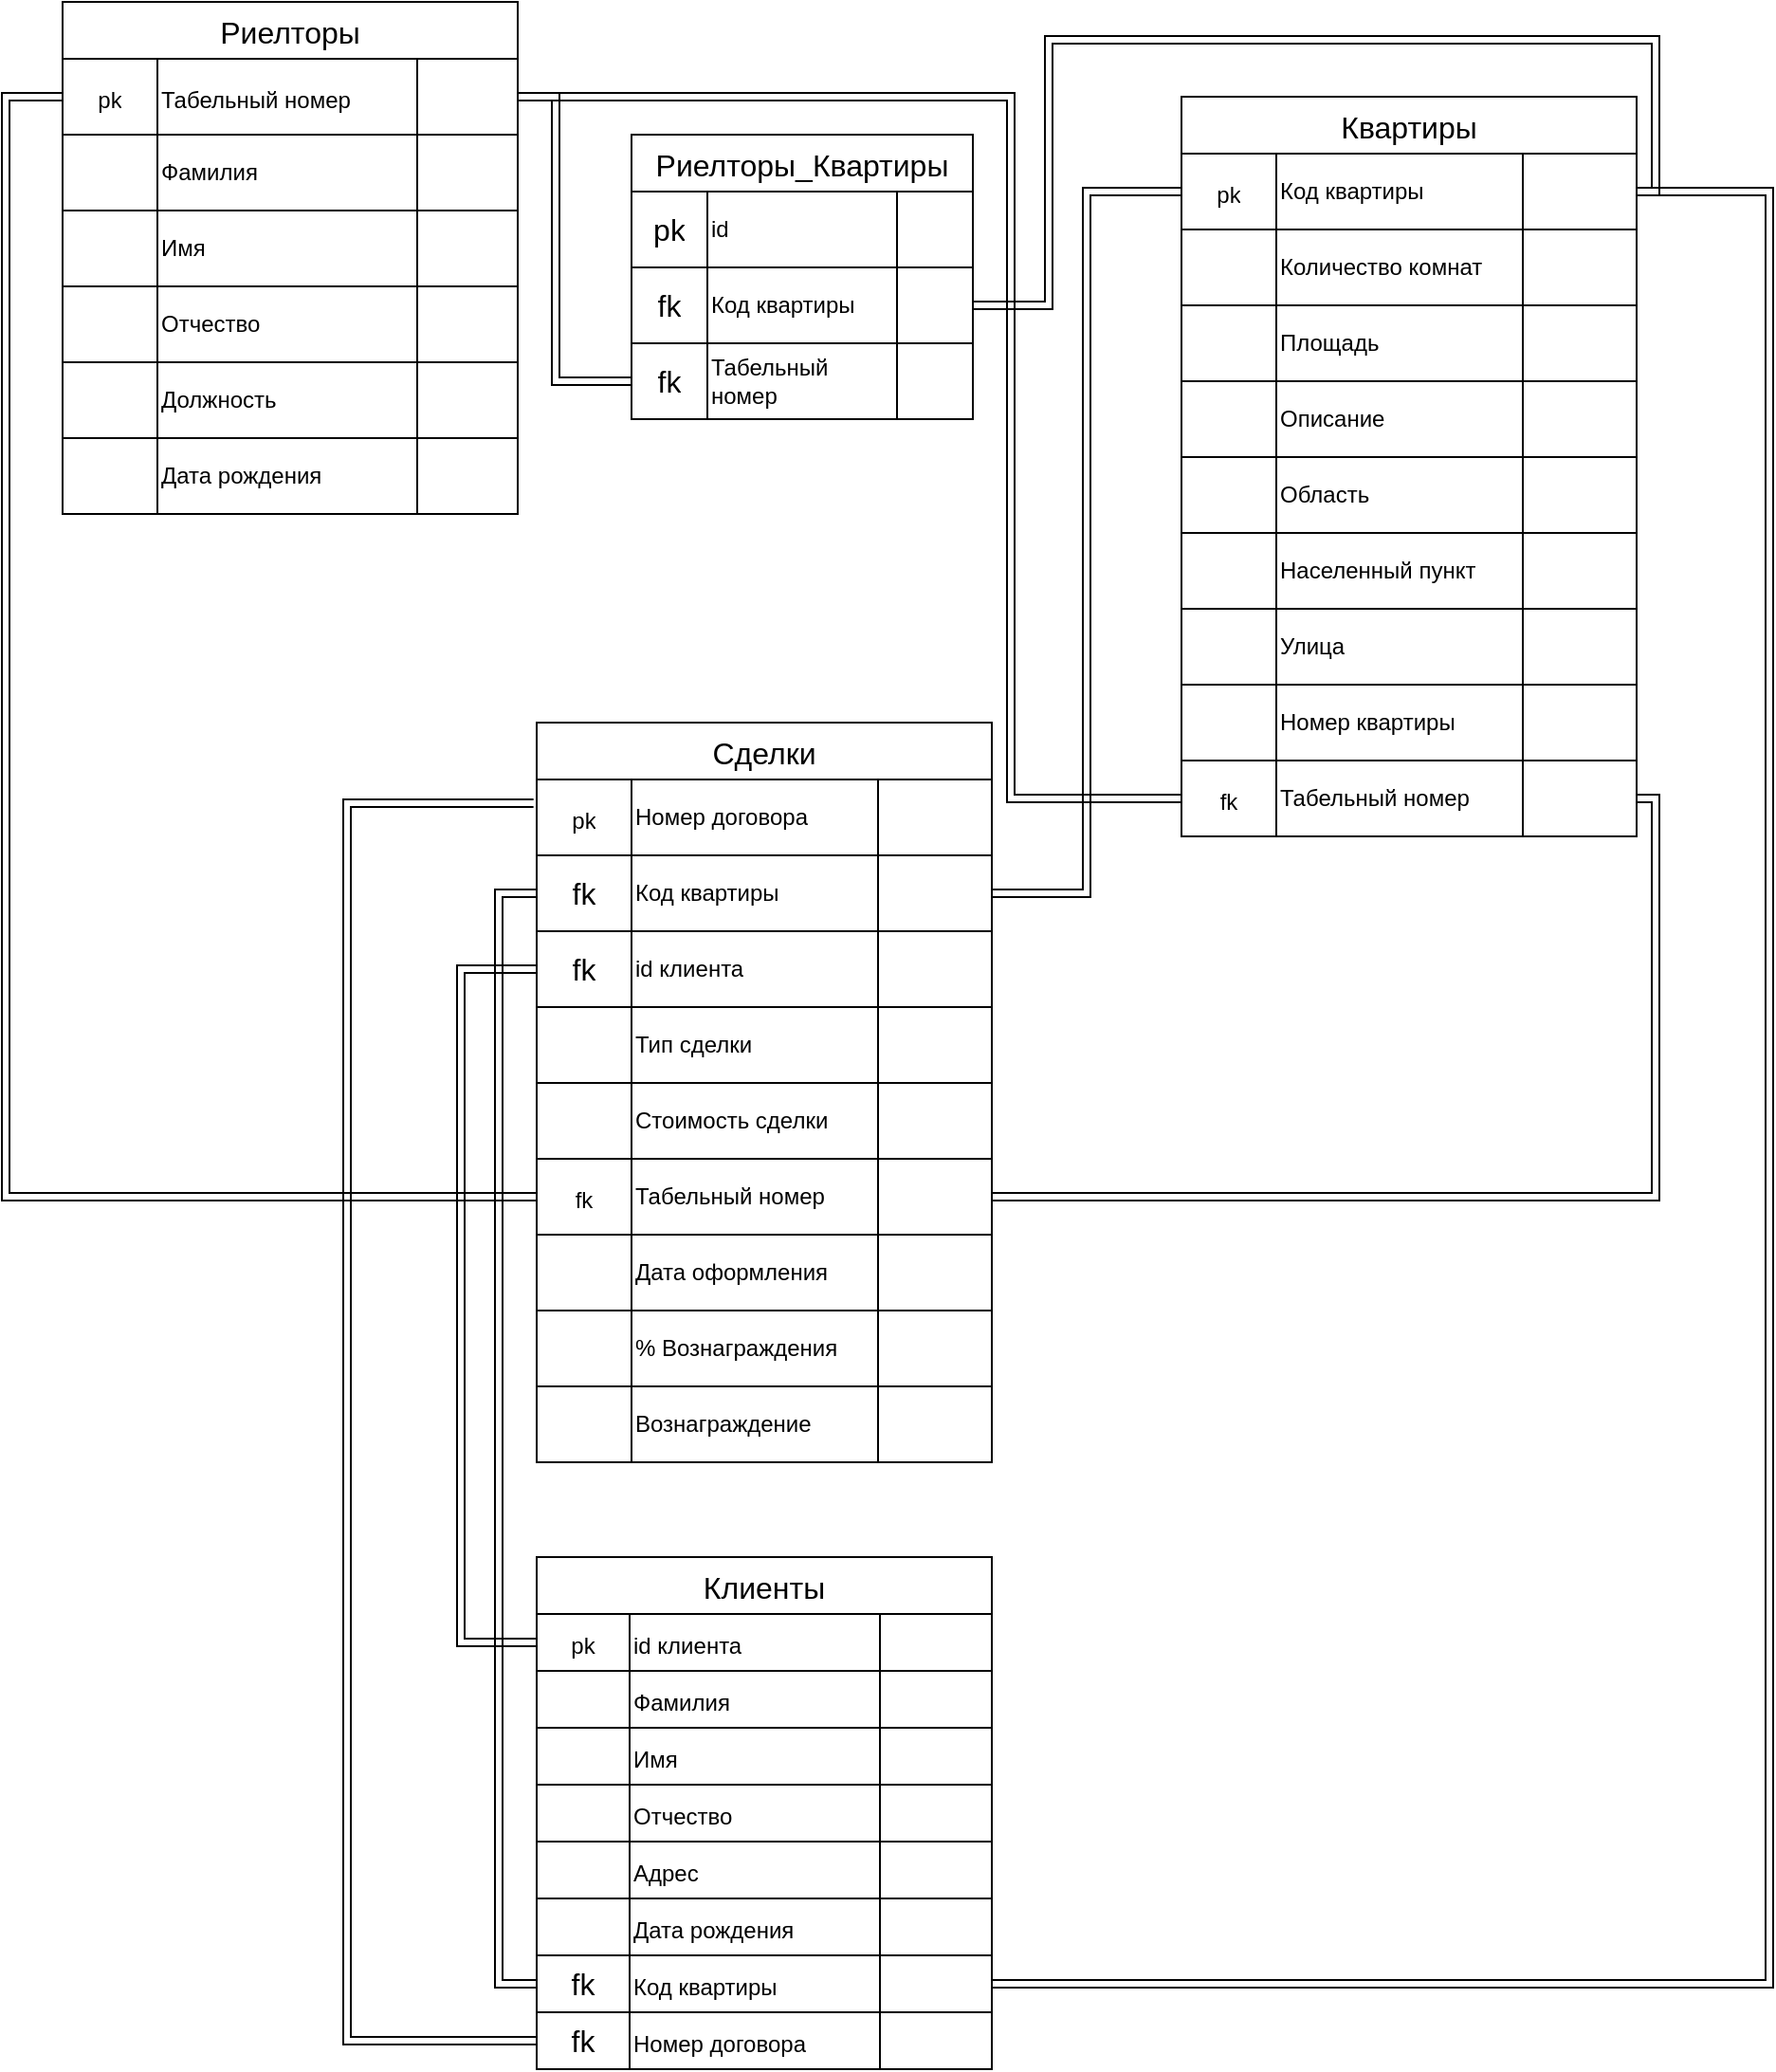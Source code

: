 <mxfile version="26.0.6">
  <diagram id="C5RBs43oDa-KdzZeNtuy" name="Page-1">
    <mxGraphModel dx="1425" dy="1265" grid="1" gridSize="10" guides="1" tooltips="1" connect="1" arrows="1" fold="1" page="1" pageScale="1" pageWidth="827" pageHeight="1169" background="none" math="0" shadow="0">
      <root>
        <mxCell id="WIyWlLk6GJQsqaUBKTNV-0" />
        <mxCell id="WIyWlLk6GJQsqaUBKTNV-1" parent="WIyWlLk6GJQsqaUBKTNV-0" />
        <mxCell id="RJNzWupUDamrCCXYR7qD-47" value="Клиенты" style="shape=table;startSize=30;container=1;collapsible=0;childLayout=tableLayout;fontSize=16;" vertex="1" parent="WIyWlLk6GJQsqaUBKTNV-1">
          <mxGeometry x="300" y="850" width="240" height="270" as="geometry" />
        </mxCell>
        <mxCell id="RJNzWupUDamrCCXYR7qD-48" value="" style="shape=tableRow;horizontal=0;startSize=0;swimlaneHead=0;swimlaneBody=0;strokeColor=inherit;top=0;left=0;bottom=0;right=0;collapsible=0;dropTarget=0;fillColor=none;points=[[0,0.5],[1,0.5]];portConstraint=eastwest;fontSize=16;" vertex="1" parent="RJNzWupUDamrCCXYR7qD-47">
          <mxGeometry y="30" width="240" height="30" as="geometry" />
        </mxCell>
        <mxCell id="RJNzWupUDamrCCXYR7qD-49" value="&lt;font style=&quot;font-size: 12px;&quot;&gt;pk&lt;/font&gt;" style="shape=partialRectangle;html=1;whiteSpace=wrap;connectable=0;strokeColor=inherit;overflow=hidden;fillColor=none;top=0;left=0;bottom=0;right=0;pointerEvents=1;fontSize=16;" vertex="1" parent="RJNzWupUDamrCCXYR7qD-48">
          <mxGeometry width="49" height="30" as="geometry">
            <mxRectangle width="49" height="30" as="alternateBounds" />
          </mxGeometry>
        </mxCell>
        <mxCell id="RJNzWupUDamrCCXYR7qD-50" value="&lt;span style=&quot;font-size: 12px; text-wrap-mode: nowrap;&quot;&gt;id клиента&lt;/span&gt;" style="shape=partialRectangle;html=1;whiteSpace=wrap;connectable=0;strokeColor=inherit;overflow=hidden;fillColor=none;top=0;left=0;bottom=0;right=0;pointerEvents=1;fontSize=16;align=left;" vertex="1" parent="RJNzWupUDamrCCXYR7qD-48">
          <mxGeometry x="49" width="132" height="30" as="geometry">
            <mxRectangle width="132" height="30" as="alternateBounds" />
          </mxGeometry>
        </mxCell>
        <mxCell id="RJNzWupUDamrCCXYR7qD-51" value="" style="shape=partialRectangle;html=1;whiteSpace=wrap;connectable=0;strokeColor=inherit;overflow=hidden;fillColor=none;top=0;left=0;bottom=0;right=0;pointerEvents=1;fontSize=16;" vertex="1" parent="RJNzWupUDamrCCXYR7qD-48">
          <mxGeometry x="181" width="59" height="30" as="geometry">
            <mxRectangle width="59" height="30" as="alternateBounds" />
          </mxGeometry>
        </mxCell>
        <mxCell id="RJNzWupUDamrCCXYR7qD-52" value="" style="shape=tableRow;horizontal=0;startSize=0;swimlaneHead=0;swimlaneBody=0;strokeColor=inherit;top=0;left=0;bottom=0;right=0;collapsible=0;dropTarget=0;fillColor=none;points=[[0,0.5],[1,0.5]];portConstraint=eastwest;fontSize=16;" vertex="1" parent="RJNzWupUDamrCCXYR7qD-47">
          <mxGeometry y="60" width="240" height="30" as="geometry" />
        </mxCell>
        <mxCell id="RJNzWupUDamrCCXYR7qD-53" value="" style="shape=partialRectangle;html=1;whiteSpace=wrap;connectable=0;strokeColor=inherit;overflow=hidden;fillColor=none;top=0;left=0;bottom=0;right=0;pointerEvents=1;fontSize=16;" vertex="1" parent="RJNzWupUDamrCCXYR7qD-52">
          <mxGeometry width="49" height="30" as="geometry">
            <mxRectangle width="49" height="30" as="alternateBounds" />
          </mxGeometry>
        </mxCell>
        <mxCell id="RJNzWupUDamrCCXYR7qD-54" value="&lt;span style=&quot;font-size: 12px; text-wrap-mode: nowrap;&quot;&gt;Фамилия&lt;/span&gt;" style="shape=partialRectangle;html=1;whiteSpace=wrap;connectable=0;strokeColor=inherit;overflow=hidden;fillColor=none;top=0;left=0;bottom=0;right=0;pointerEvents=1;fontSize=16;align=left;" vertex="1" parent="RJNzWupUDamrCCXYR7qD-52">
          <mxGeometry x="49" width="132" height="30" as="geometry">
            <mxRectangle width="132" height="30" as="alternateBounds" />
          </mxGeometry>
        </mxCell>
        <mxCell id="RJNzWupUDamrCCXYR7qD-55" value="" style="shape=partialRectangle;html=1;whiteSpace=wrap;connectable=0;strokeColor=inherit;overflow=hidden;fillColor=none;top=0;left=0;bottom=0;right=0;pointerEvents=1;fontSize=16;" vertex="1" parent="RJNzWupUDamrCCXYR7qD-52">
          <mxGeometry x="181" width="59" height="30" as="geometry">
            <mxRectangle width="59" height="30" as="alternateBounds" />
          </mxGeometry>
        </mxCell>
        <mxCell id="RJNzWupUDamrCCXYR7qD-56" value="" style="shape=tableRow;horizontal=0;startSize=0;swimlaneHead=0;swimlaneBody=0;strokeColor=inherit;top=0;left=0;bottom=0;right=0;collapsible=0;dropTarget=0;fillColor=none;points=[[0,0.5],[1,0.5]];portConstraint=eastwest;fontSize=16;" vertex="1" parent="RJNzWupUDamrCCXYR7qD-47">
          <mxGeometry y="90" width="240" height="30" as="geometry" />
        </mxCell>
        <mxCell id="RJNzWupUDamrCCXYR7qD-57" value="" style="shape=partialRectangle;html=1;whiteSpace=wrap;connectable=0;strokeColor=inherit;overflow=hidden;fillColor=none;top=0;left=0;bottom=0;right=0;pointerEvents=1;fontSize=16;" vertex="1" parent="RJNzWupUDamrCCXYR7qD-56">
          <mxGeometry width="49" height="30" as="geometry">
            <mxRectangle width="49" height="30" as="alternateBounds" />
          </mxGeometry>
        </mxCell>
        <mxCell id="RJNzWupUDamrCCXYR7qD-58" value="&lt;span style=&quot;font-size: 12px; text-wrap-mode: nowrap;&quot;&gt;Имя&lt;/span&gt;" style="shape=partialRectangle;html=1;whiteSpace=wrap;connectable=0;strokeColor=inherit;overflow=hidden;fillColor=none;top=0;left=0;bottom=0;right=0;pointerEvents=1;fontSize=16;align=left;" vertex="1" parent="RJNzWupUDamrCCXYR7qD-56">
          <mxGeometry x="49" width="132" height="30" as="geometry">
            <mxRectangle width="132" height="30" as="alternateBounds" />
          </mxGeometry>
        </mxCell>
        <mxCell id="RJNzWupUDamrCCXYR7qD-59" value="" style="shape=partialRectangle;html=1;whiteSpace=wrap;connectable=0;strokeColor=inherit;overflow=hidden;fillColor=none;top=0;left=0;bottom=0;right=0;pointerEvents=1;fontSize=16;labelBackgroundColor=default;" vertex="1" parent="RJNzWupUDamrCCXYR7qD-56">
          <mxGeometry x="181" width="59" height="30" as="geometry">
            <mxRectangle width="59" height="30" as="alternateBounds" />
          </mxGeometry>
        </mxCell>
        <mxCell id="RJNzWupUDamrCCXYR7qD-115" value="" style="shape=tableRow;horizontal=0;startSize=0;swimlaneHead=0;swimlaneBody=0;strokeColor=inherit;top=0;left=0;bottom=0;right=0;collapsible=0;dropTarget=0;fillColor=none;points=[[0,0.5],[1,0.5]];portConstraint=eastwest;fontSize=16;" vertex="1" parent="RJNzWupUDamrCCXYR7qD-47">
          <mxGeometry y="120" width="240" height="30" as="geometry" />
        </mxCell>
        <mxCell id="RJNzWupUDamrCCXYR7qD-116" value="" style="shape=partialRectangle;html=1;whiteSpace=wrap;connectable=0;strokeColor=inherit;overflow=hidden;fillColor=none;top=0;left=0;bottom=0;right=0;pointerEvents=1;fontSize=16;" vertex="1" parent="RJNzWupUDamrCCXYR7qD-115">
          <mxGeometry width="49" height="30" as="geometry">
            <mxRectangle width="49" height="30" as="alternateBounds" />
          </mxGeometry>
        </mxCell>
        <mxCell id="RJNzWupUDamrCCXYR7qD-117" value="&lt;span style=&quot;font-size: 12px; text-wrap-mode: nowrap;&quot;&gt;Отчество&lt;/span&gt;" style="shape=partialRectangle;html=1;whiteSpace=wrap;connectable=0;strokeColor=inherit;overflow=hidden;fillColor=none;top=0;left=0;bottom=0;right=0;pointerEvents=1;fontSize=16;align=left;" vertex="1" parent="RJNzWupUDamrCCXYR7qD-115">
          <mxGeometry x="49" width="132" height="30" as="geometry">
            <mxRectangle width="132" height="30" as="alternateBounds" />
          </mxGeometry>
        </mxCell>
        <mxCell id="RJNzWupUDamrCCXYR7qD-118" value="" style="shape=partialRectangle;html=1;whiteSpace=wrap;connectable=0;strokeColor=inherit;overflow=hidden;fillColor=none;top=0;left=0;bottom=0;right=0;pointerEvents=1;fontSize=16;labelBackgroundColor=default;" vertex="1" parent="RJNzWupUDamrCCXYR7qD-115">
          <mxGeometry x="181" width="59" height="30" as="geometry">
            <mxRectangle width="59" height="30" as="alternateBounds" />
          </mxGeometry>
        </mxCell>
        <mxCell id="RJNzWupUDamrCCXYR7qD-119" value="" style="shape=tableRow;horizontal=0;startSize=0;swimlaneHead=0;swimlaneBody=0;strokeColor=inherit;top=0;left=0;bottom=0;right=0;collapsible=0;dropTarget=0;fillColor=none;points=[[0,0.5],[1,0.5]];portConstraint=eastwest;fontSize=16;" vertex="1" parent="RJNzWupUDamrCCXYR7qD-47">
          <mxGeometry y="150" width="240" height="30" as="geometry" />
        </mxCell>
        <mxCell id="RJNzWupUDamrCCXYR7qD-120" value="" style="shape=partialRectangle;html=1;whiteSpace=wrap;connectable=0;strokeColor=inherit;overflow=hidden;fillColor=none;top=0;left=0;bottom=0;right=0;pointerEvents=1;fontSize=16;" vertex="1" parent="RJNzWupUDamrCCXYR7qD-119">
          <mxGeometry width="49" height="30" as="geometry">
            <mxRectangle width="49" height="30" as="alternateBounds" />
          </mxGeometry>
        </mxCell>
        <mxCell id="RJNzWupUDamrCCXYR7qD-121" value="&lt;span style=&quot;font-size: 12px; text-wrap-mode: nowrap;&quot;&gt;Адрес&lt;/span&gt;" style="shape=partialRectangle;html=1;whiteSpace=wrap;connectable=0;strokeColor=inherit;overflow=hidden;fillColor=none;top=0;left=0;bottom=0;right=0;pointerEvents=1;fontSize=16;align=left;" vertex="1" parent="RJNzWupUDamrCCXYR7qD-119">
          <mxGeometry x="49" width="132" height="30" as="geometry">
            <mxRectangle width="132" height="30" as="alternateBounds" />
          </mxGeometry>
        </mxCell>
        <mxCell id="RJNzWupUDamrCCXYR7qD-122" value="" style="shape=partialRectangle;html=1;whiteSpace=wrap;connectable=0;strokeColor=inherit;overflow=hidden;fillColor=none;top=0;left=0;bottom=0;right=0;pointerEvents=1;fontSize=16;labelBackgroundColor=default;" vertex="1" parent="RJNzWupUDamrCCXYR7qD-119">
          <mxGeometry x="181" width="59" height="30" as="geometry">
            <mxRectangle width="59" height="30" as="alternateBounds" />
          </mxGeometry>
        </mxCell>
        <mxCell id="RJNzWupUDamrCCXYR7qD-123" value="" style="shape=tableRow;horizontal=0;startSize=0;swimlaneHead=0;swimlaneBody=0;strokeColor=inherit;top=0;left=0;bottom=0;right=0;collapsible=0;dropTarget=0;fillColor=none;points=[[0,0.5],[1,0.5]];portConstraint=eastwest;fontSize=16;" vertex="1" parent="RJNzWupUDamrCCXYR7qD-47">
          <mxGeometry y="180" width="240" height="30" as="geometry" />
        </mxCell>
        <mxCell id="RJNzWupUDamrCCXYR7qD-124" value="" style="shape=partialRectangle;html=1;whiteSpace=wrap;connectable=0;strokeColor=inherit;overflow=hidden;fillColor=none;top=0;left=0;bottom=0;right=0;pointerEvents=1;fontSize=16;" vertex="1" parent="RJNzWupUDamrCCXYR7qD-123">
          <mxGeometry width="49" height="30" as="geometry">
            <mxRectangle width="49" height="30" as="alternateBounds" />
          </mxGeometry>
        </mxCell>
        <mxCell id="RJNzWupUDamrCCXYR7qD-125" value="&lt;span style=&quot;font-size: 12px; text-wrap-mode: nowrap;&quot;&gt;Дата рождения&lt;/span&gt;" style="shape=partialRectangle;html=1;whiteSpace=wrap;connectable=0;strokeColor=inherit;overflow=hidden;fillColor=none;top=0;left=0;bottom=0;right=0;pointerEvents=1;fontSize=16;align=left;" vertex="1" parent="RJNzWupUDamrCCXYR7qD-123">
          <mxGeometry x="49" width="132" height="30" as="geometry">
            <mxRectangle width="132" height="30" as="alternateBounds" />
          </mxGeometry>
        </mxCell>
        <mxCell id="RJNzWupUDamrCCXYR7qD-126" value="" style="shape=partialRectangle;html=1;whiteSpace=wrap;connectable=0;strokeColor=inherit;overflow=hidden;fillColor=none;top=0;left=0;bottom=0;right=0;pointerEvents=1;fontSize=16;labelBackgroundColor=default;" vertex="1" parent="RJNzWupUDamrCCXYR7qD-123">
          <mxGeometry x="181" width="59" height="30" as="geometry">
            <mxRectangle width="59" height="30" as="alternateBounds" />
          </mxGeometry>
        </mxCell>
        <mxCell id="RJNzWupUDamrCCXYR7qD-333" value="" style="shape=tableRow;horizontal=0;startSize=0;swimlaneHead=0;swimlaneBody=0;strokeColor=inherit;top=0;left=0;bottom=0;right=0;collapsible=0;dropTarget=0;fillColor=none;points=[[0,0.5],[1,0.5]];portConstraint=eastwest;fontSize=16;" vertex="1" parent="RJNzWupUDamrCCXYR7qD-47">
          <mxGeometry y="210" width="240" height="30" as="geometry" />
        </mxCell>
        <mxCell id="RJNzWupUDamrCCXYR7qD-334" value="fk" style="shape=partialRectangle;html=1;whiteSpace=wrap;connectable=0;strokeColor=inherit;overflow=hidden;fillColor=none;top=0;left=0;bottom=0;right=0;pointerEvents=1;fontSize=16;" vertex="1" parent="RJNzWupUDamrCCXYR7qD-333">
          <mxGeometry width="49" height="30" as="geometry">
            <mxRectangle width="49" height="30" as="alternateBounds" />
          </mxGeometry>
        </mxCell>
        <mxCell id="RJNzWupUDamrCCXYR7qD-335" value="&lt;span style=&quot;font-size: 12px; text-wrap-mode: nowrap;&quot;&gt;Код квартиры&lt;/span&gt;" style="shape=partialRectangle;html=1;whiteSpace=wrap;connectable=0;strokeColor=inherit;overflow=hidden;fillColor=none;top=0;left=0;bottom=0;right=0;pointerEvents=1;fontSize=16;align=left;" vertex="1" parent="RJNzWupUDamrCCXYR7qD-333">
          <mxGeometry x="49" width="132" height="30" as="geometry">
            <mxRectangle width="132" height="30" as="alternateBounds" />
          </mxGeometry>
        </mxCell>
        <mxCell id="RJNzWupUDamrCCXYR7qD-336" value="" style="shape=partialRectangle;html=1;whiteSpace=wrap;connectable=0;strokeColor=inherit;overflow=hidden;fillColor=none;top=0;left=0;bottom=0;right=0;pointerEvents=1;fontSize=16;labelBackgroundColor=default;" vertex="1" parent="RJNzWupUDamrCCXYR7qD-333">
          <mxGeometry x="181" width="59" height="30" as="geometry">
            <mxRectangle width="59" height="30" as="alternateBounds" />
          </mxGeometry>
        </mxCell>
        <mxCell id="RJNzWupUDamrCCXYR7qD-337" value="" style="shape=tableRow;horizontal=0;startSize=0;swimlaneHead=0;swimlaneBody=0;strokeColor=inherit;top=0;left=0;bottom=0;right=0;collapsible=0;dropTarget=0;fillColor=none;points=[[0,0.5],[1,0.5]];portConstraint=eastwest;fontSize=16;" vertex="1" parent="RJNzWupUDamrCCXYR7qD-47">
          <mxGeometry y="240" width="240" height="30" as="geometry" />
        </mxCell>
        <mxCell id="RJNzWupUDamrCCXYR7qD-338" value="fk" style="shape=partialRectangle;html=1;whiteSpace=wrap;connectable=0;strokeColor=inherit;overflow=hidden;fillColor=none;top=0;left=0;bottom=0;right=0;pointerEvents=1;fontSize=16;" vertex="1" parent="RJNzWupUDamrCCXYR7qD-337">
          <mxGeometry width="49" height="30" as="geometry">
            <mxRectangle width="49" height="30" as="alternateBounds" />
          </mxGeometry>
        </mxCell>
        <mxCell id="RJNzWupUDamrCCXYR7qD-339" value="&lt;span style=&quot;font-size: 12px; text-wrap-mode: nowrap;&quot;&gt;Номер договора&lt;/span&gt;" style="shape=partialRectangle;html=1;whiteSpace=wrap;connectable=0;strokeColor=inherit;overflow=hidden;fillColor=none;top=0;left=0;bottom=0;right=0;pointerEvents=1;fontSize=16;align=left;" vertex="1" parent="RJNzWupUDamrCCXYR7qD-337">
          <mxGeometry x="49" width="132" height="30" as="geometry">
            <mxRectangle width="132" height="30" as="alternateBounds" />
          </mxGeometry>
        </mxCell>
        <mxCell id="RJNzWupUDamrCCXYR7qD-340" value="" style="shape=partialRectangle;html=1;whiteSpace=wrap;connectable=0;strokeColor=inherit;overflow=hidden;fillColor=none;top=0;left=0;bottom=0;right=0;pointerEvents=1;fontSize=16;labelBackgroundColor=default;" vertex="1" parent="RJNzWupUDamrCCXYR7qD-337">
          <mxGeometry x="181" width="59" height="30" as="geometry">
            <mxRectangle width="59" height="30" as="alternateBounds" />
          </mxGeometry>
        </mxCell>
        <mxCell id="RJNzWupUDamrCCXYR7qD-127" value="Риелторы" style="shape=table;startSize=30;container=1;collapsible=0;childLayout=tableLayout;strokeColor=default;fontSize=16;" vertex="1" parent="WIyWlLk6GJQsqaUBKTNV-1">
          <mxGeometry x="50" y="30" width="240" height="270" as="geometry" />
        </mxCell>
        <mxCell id="RJNzWupUDamrCCXYR7qD-128" value="" style="shape=tableRow;horizontal=0;startSize=0;swimlaneHead=0;swimlaneBody=0;strokeColor=inherit;top=0;left=0;bottom=0;right=0;collapsible=0;dropTarget=0;fillColor=none;points=[[0,0.5],[1,0.5]];portConstraint=eastwest;fontSize=16;" vertex="1" parent="RJNzWupUDamrCCXYR7qD-127">
          <mxGeometry y="30" width="240" height="40" as="geometry" />
        </mxCell>
        <mxCell id="RJNzWupUDamrCCXYR7qD-129" value="&lt;span style=&quot;font-size: 12px;&quot;&gt;pk&lt;/span&gt;" style="shape=partialRectangle;html=1;whiteSpace=wrap;connectable=0;strokeColor=inherit;overflow=hidden;fillColor=none;top=0;left=0;bottom=0;right=0;pointerEvents=1;fontSize=16;" vertex="1" parent="RJNzWupUDamrCCXYR7qD-128">
          <mxGeometry width="50" height="40" as="geometry">
            <mxRectangle width="50" height="40" as="alternateBounds" />
          </mxGeometry>
        </mxCell>
        <mxCell id="RJNzWupUDamrCCXYR7qD-130" value="&lt;font style=&quot;font-size: 12px;&quot;&gt;Табельный номер&lt;/font&gt;" style="shape=partialRectangle;html=1;whiteSpace=wrap;connectable=0;strokeColor=inherit;overflow=hidden;fillColor=none;top=0;left=0;bottom=0;right=0;pointerEvents=1;fontSize=16;align=left;" vertex="1" parent="RJNzWupUDamrCCXYR7qD-128">
          <mxGeometry x="50" width="137" height="40" as="geometry">
            <mxRectangle width="137" height="40" as="alternateBounds" />
          </mxGeometry>
        </mxCell>
        <mxCell id="RJNzWupUDamrCCXYR7qD-131" value="" style="shape=partialRectangle;html=1;whiteSpace=wrap;connectable=0;strokeColor=inherit;overflow=hidden;fillColor=none;top=0;left=0;bottom=0;right=0;pointerEvents=1;fontSize=16;" vertex="1" parent="RJNzWupUDamrCCXYR7qD-128">
          <mxGeometry x="187" width="53" height="40" as="geometry">
            <mxRectangle width="53" height="40" as="alternateBounds" />
          </mxGeometry>
        </mxCell>
        <mxCell id="RJNzWupUDamrCCXYR7qD-132" value="" style="shape=tableRow;horizontal=0;startSize=0;swimlaneHead=0;swimlaneBody=0;strokeColor=inherit;top=0;left=0;bottom=0;right=0;collapsible=0;dropTarget=0;fillColor=none;points=[[0,0.5],[1,0.5]];portConstraint=eastwest;fontSize=16;" vertex="1" parent="RJNzWupUDamrCCXYR7qD-127">
          <mxGeometry y="70" width="240" height="40" as="geometry" />
        </mxCell>
        <mxCell id="RJNzWupUDamrCCXYR7qD-133" value="" style="shape=partialRectangle;html=1;whiteSpace=wrap;connectable=0;strokeColor=inherit;overflow=hidden;fillColor=none;top=0;left=0;bottom=0;right=0;pointerEvents=1;fontSize=16;" vertex="1" parent="RJNzWupUDamrCCXYR7qD-132">
          <mxGeometry width="50" height="40" as="geometry">
            <mxRectangle width="50" height="40" as="alternateBounds" />
          </mxGeometry>
        </mxCell>
        <mxCell id="RJNzWupUDamrCCXYR7qD-134" value="Фамилия&amp;nbsp;" style="shape=partialRectangle;html=1;whiteSpace=wrap;connectable=0;strokeColor=inherit;overflow=hidden;fillColor=none;top=0;left=0;bottom=0;right=0;pointerEvents=1;fontSize=12;align=left;" vertex="1" parent="RJNzWupUDamrCCXYR7qD-132">
          <mxGeometry x="50" width="137" height="40" as="geometry">
            <mxRectangle width="137" height="40" as="alternateBounds" />
          </mxGeometry>
        </mxCell>
        <mxCell id="RJNzWupUDamrCCXYR7qD-135" value="" style="shape=partialRectangle;html=1;whiteSpace=wrap;connectable=0;strokeColor=inherit;overflow=hidden;fillColor=none;top=0;left=0;bottom=0;right=0;pointerEvents=1;fontSize=16;" vertex="1" parent="RJNzWupUDamrCCXYR7qD-132">
          <mxGeometry x="187" width="53" height="40" as="geometry">
            <mxRectangle width="53" height="40" as="alternateBounds" />
          </mxGeometry>
        </mxCell>
        <mxCell id="RJNzWupUDamrCCXYR7qD-136" value="" style="shape=tableRow;horizontal=0;startSize=0;swimlaneHead=0;swimlaneBody=0;strokeColor=inherit;top=0;left=0;bottom=0;right=0;collapsible=0;dropTarget=0;fillColor=none;points=[[0,0.5],[1,0.5]];portConstraint=eastwest;fontSize=16;" vertex="1" parent="RJNzWupUDamrCCXYR7qD-127">
          <mxGeometry y="110" width="240" height="40" as="geometry" />
        </mxCell>
        <mxCell id="RJNzWupUDamrCCXYR7qD-137" value="" style="shape=partialRectangle;html=1;whiteSpace=wrap;connectable=0;strokeColor=inherit;overflow=hidden;fillColor=none;top=0;left=0;bottom=0;right=0;pointerEvents=1;fontSize=16;" vertex="1" parent="RJNzWupUDamrCCXYR7qD-136">
          <mxGeometry width="50" height="40" as="geometry">
            <mxRectangle width="50" height="40" as="alternateBounds" />
          </mxGeometry>
        </mxCell>
        <mxCell id="RJNzWupUDamrCCXYR7qD-138" value="Имя" style="shape=partialRectangle;html=1;whiteSpace=wrap;connectable=0;strokeColor=inherit;overflow=hidden;fillColor=none;top=0;left=0;bottom=0;right=0;pointerEvents=1;fontSize=12;align=left;" vertex="1" parent="RJNzWupUDamrCCXYR7qD-136">
          <mxGeometry x="50" width="137" height="40" as="geometry">
            <mxRectangle width="137" height="40" as="alternateBounds" />
          </mxGeometry>
        </mxCell>
        <mxCell id="RJNzWupUDamrCCXYR7qD-139" value="" style="shape=partialRectangle;html=1;whiteSpace=wrap;connectable=0;strokeColor=inherit;overflow=hidden;fillColor=none;top=0;left=0;bottom=0;right=0;pointerEvents=1;fontSize=16;" vertex="1" parent="RJNzWupUDamrCCXYR7qD-136">
          <mxGeometry x="187" width="53" height="40" as="geometry">
            <mxRectangle width="53" height="40" as="alternateBounds" />
          </mxGeometry>
        </mxCell>
        <mxCell id="RJNzWupUDamrCCXYR7qD-140" value="" style="shape=tableRow;horizontal=0;startSize=0;swimlaneHead=0;swimlaneBody=0;strokeColor=inherit;top=0;left=0;bottom=0;right=0;collapsible=0;dropTarget=0;fillColor=none;points=[[0,0.5],[1,0.5]];portConstraint=eastwest;fontSize=16;" vertex="1" parent="RJNzWupUDamrCCXYR7qD-127">
          <mxGeometry y="150" width="240" height="40" as="geometry" />
        </mxCell>
        <mxCell id="RJNzWupUDamrCCXYR7qD-141" value="" style="shape=partialRectangle;html=1;whiteSpace=wrap;connectable=0;strokeColor=inherit;overflow=hidden;fillColor=none;top=0;left=0;bottom=0;right=0;pointerEvents=1;fontSize=16;" vertex="1" parent="RJNzWupUDamrCCXYR7qD-140">
          <mxGeometry width="50" height="40" as="geometry">
            <mxRectangle width="50" height="40" as="alternateBounds" />
          </mxGeometry>
        </mxCell>
        <mxCell id="RJNzWupUDamrCCXYR7qD-142" value="Отчество" style="shape=partialRectangle;html=1;whiteSpace=wrap;connectable=0;strokeColor=inherit;overflow=hidden;fillColor=none;top=0;left=0;bottom=0;right=0;pointerEvents=1;fontSize=12;align=left;" vertex="1" parent="RJNzWupUDamrCCXYR7qD-140">
          <mxGeometry x="50" width="137" height="40" as="geometry">
            <mxRectangle width="137" height="40" as="alternateBounds" />
          </mxGeometry>
        </mxCell>
        <mxCell id="RJNzWupUDamrCCXYR7qD-143" value="" style="shape=partialRectangle;html=1;whiteSpace=wrap;connectable=0;strokeColor=inherit;overflow=hidden;fillColor=none;top=0;left=0;bottom=0;right=0;pointerEvents=1;fontSize=16;" vertex="1" parent="RJNzWupUDamrCCXYR7qD-140">
          <mxGeometry x="187" width="53" height="40" as="geometry">
            <mxRectangle width="53" height="40" as="alternateBounds" />
          </mxGeometry>
        </mxCell>
        <mxCell id="RJNzWupUDamrCCXYR7qD-144" value="" style="shape=tableRow;horizontal=0;startSize=0;swimlaneHead=0;swimlaneBody=0;strokeColor=inherit;top=0;left=0;bottom=0;right=0;collapsible=0;dropTarget=0;fillColor=none;points=[[0,0.5],[1,0.5]];portConstraint=eastwest;fontSize=16;" vertex="1" parent="RJNzWupUDamrCCXYR7qD-127">
          <mxGeometry y="190" width="240" height="40" as="geometry" />
        </mxCell>
        <mxCell id="RJNzWupUDamrCCXYR7qD-145" value="" style="shape=partialRectangle;html=1;whiteSpace=wrap;connectable=0;strokeColor=inherit;overflow=hidden;fillColor=none;top=0;left=0;bottom=0;right=0;pointerEvents=1;fontSize=16;" vertex="1" parent="RJNzWupUDamrCCXYR7qD-144">
          <mxGeometry width="50" height="40" as="geometry">
            <mxRectangle width="50" height="40" as="alternateBounds" />
          </mxGeometry>
        </mxCell>
        <mxCell id="RJNzWupUDamrCCXYR7qD-146" value="Должность" style="shape=partialRectangle;html=1;whiteSpace=wrap;connectable=0;strokeColor=inherit;overflow=hidden;fillColor=none;top=0;left=0;bottom=0;right=0;pointerEvents=1;fontSize=12;align=left;" vertex="1" parent="RJNzWupUDamrCCXYR7qD-144">
          <mxGeometry x="50" width="137" height="40" as="geometry">
            <mxRectangle width="137" height="40" as="alternateBounds" />
          </mxGeometry>
        </mxCell>
        <mxCell id="RJNzWupUDamrCCXYR7qD-147" value="" style="shape=partialRectangle;html=1;whiteSpace=wrap;connectable=0;strokeColor=inherit;overflow=hidden;fillColor=none;top=0;left=0;bottom=0;right=0;pointerEvents=1;fontSize=16;" vertex="1" parent="RJNzWupUDamrCCXYR7qD-144">
          <mxGeometry x="187" width="53" height="40" as="geometry">
            <mxRectangle width="53" height="40" as="alternateBounds" />
          </mxGeometry>
        </mxCell>
        <mxCell id="RJNzWupUDamrCCXYR7qD-148" value="" style="shape=tableRow;horizontal=0;startSize=0;swimlaneHead=0;swimlaneBody=0;strokeColor=inherit;top=0;left=0;bottom=0;right=0;collapsible=0;dropTarget=0;fillColor=none;points=[[0,0.5],[1,0.5]];portConstraint=eastwest;fontSize=16;" vertex="1" parent="RJNzWupUDamrCCXYR7qD-127">
          <mxGeometry y="230" width="240" height="40" as="geometry" />
        </mxCell>
        <mxCell id="RJNzWupUDamrCCXYR7qD-149" value="" style="shape=partialRectangle;html=1;whiteSpace=wrap;connectable=0;strokeColor=inherit;overflow=hidden;fillColor=none;top=0;left=0;bottom=0;right=0;pointerEvents=1;fontSize=16;" vertex="1" parent="RJNzWupUDamrCCXYR7qD-148">
          <mxGeometry width="50" height="40" as="geometry">
            <mxRectangle width="50" height="40" as="alternateBounds" />
          </mxGeometry>
        </mxCell>
        <mxCell id="RJNzWupUDamrCCXYR7qD-150" value="Дата рождения" style="shape=partialRectangle;html=1;whiteSpace=wrap;connectable=0;strokeColor=inherit;overflow=hidden;fillColor=none;top=0;left=0;bottom=0;right=0;pointerEvents=1;fontSize=12;align=left;" vertex="1" parent="RJNzWupUDamrCCXYR7qD-148">
          <mxGeometry x="50" width="137" height="40" as="geometry">
            <mxRectangle width="137" height="40" as="alternateBounds" />
          </mxGeometry>
        </mxCell>
        <mxCell id="RJNzWupUDamrCCXYR7qD-151" value="" style="shape=partialRectangle;html=1;whiteSpace=wrap;connectable=0;strokeColor=inherit;overflow=hidden;fillColor=none;top=0;left=0;bottom=0;right=0;pointerEvents=1;fontSize=16;" vertex="1" parent="RJNzWupUDamrCCXYR7qD-148">
          <mxGeometry x="187" width="53" height="40" as="geometry">
            <mxRectangle width="53" height="40" as="alternateBounds" />
          </mxGeometry>
        </mxCell>
        <mxCell id="RJNzWupUDamrCCXYR7qD-163" value="Квартиры" style="shape=table;startSize=30;container=1;collapsible=0;childLayout=tableLayout;strokeColor=default;fontSize=16;" vertex="1" parent="WIyWlLk6GJQsqaUBKTNV-1">
          <mxGeometry x="640" y="80" width="240" height="390" as="geometry" />
        </mxCell>
        <mxCell id="RJNzWupUDamrCCXYR7qD-164" value="" style="shape=tableRow;horizontal=0;startSize=0;swimlaneHead=0;swimlaneBody=0;strokeColor=inherit;top=0;left=0;bottom=0;right=0;collapsible=0;dropTarget=0;fillColor=none;points=[[0,0.5],[1,0.5]];portConstraint=eastwest;fontSize=16;" vertex="1" parent="RJNzWupUDamrCCXYR7qD-163">
          <mxGeometry y="30" width="240" height="40" as="geometry" />
        </mxCell>
        <mxCell id="RJNzWupUDamrCCXYR7qD-165" value="&lt;span style=&quot;font-size: 12px;&quot;&gt;pk&lt;/span&gt;" style="shape=partialRectangle;html=1;whiteSpace=wrap;connectable=0;strokeColor=inherit;overflow=hidden;fillColor=none;top=0;left=0;bottom=0;right=0;pointerEvents=1;fontSize=16;" vertex="1" parent="RJNzWupUDamrCCXYR7qD-164">
          <mxGeometry width="50" height="40" as="geometry">
            <mxRectangle width="50" height="40" as="alternateBounds" />
          </mxGeometry>
        </mxCell>
        <mxCell id="RJNzWupUDamrCCXYR7qD-166" value="Код квартиры" style="shape=partialRectangle;html=1;whiteSpace=wrap;connectable=0;strokeColor=inherit;overflow=hidden;fillColor=none;top=0;left=0;bottom=0;right=0;pointerEvents=1;fontSize=12;align=left;" vertex="1" parent="RJNzWupUDamrCCXYR7qD-164">
          <mxGeometry x="50" width="130" height="40" as="geometry">
            <mxRectangle width="130" height="40" as="alternateBounds" />
          </mxGeometry>
        </mxCell>
        <mxCell id="RJNzWupUDamrCCXYR7qD-167" value="" style="shape=partialRectangle;html=1;whiteSpace=wrap;connectable=0;strokeColor=inherit;overflow=hidden;fillColor=none;top=0;left=0;bottom=0;right=0;pointerEvents=1;fontSize=16;" vertex="1" parent="RJNzWupUDamrCCXYR7qD-164">
          <mxGeometry x="180" width="60" height="40" as="geometry">
            <mxRectangle width="60" height="40" as="alternateBounds" />
          </mxGeometry>
        </mxCell>
        <mxCell id="RJNzWupUDamrCCXYR7qD-172" value="" style="shape=tableRow;horizontal=0;startSize=0;swimlaneHead=0;swimlaneBody=0;strokeColor=inherit;top=0;left=0;bottom=0;right=0;collapsible=0;dropTarget=0;fillColor=none;points=[[0,0.5],[1,0.5]];portConstraint=eastwest;fontSize=16;" vertex="1" parent="RJNzWupUDamrCCXYR7qD-163">
          <mxGeometry y="70" width="240" height="40" as="geometry" />
        </mxCell>
        <mxCell id="RJNzWupUDamrCCXYR7qD-173" value="" style="shape=partialRectangle;html=1;whiteSpace=wrap;connectable=0;strokeColor=inherit;overflow=hidden;fillColor=none;top=0;left=0;bottom=0;right=0;pointerEvents=1;fontSize=16;" vertex="1" parent="RJNzWupUDamrCCXYR7qD-172">
          <mxGeometry width="50" height="40" as="geometry">
            <mxRectangle width="50" height="40" as="alternateBounds" />
          </mxGeometry>
        </mxCell>
        <mxCell id="RJNzWupUDamrCCXYR7qD-174" value="Количество комнат" style="shape=partialRectangle;html=1;whiteSpace=wrap;connectable=0;strokeColor=inherit;overflow=hidden;fillColor=none;top=0;left=0;bottom=0;right=0;pointerEvents=1;fontSize=12;align=left;" vertex="1" parent="RJNzWupUDamrCCXYR7qD-172">
          <mxGeometry x="50" width="130" height="40" as="geometry">
            <mxRectangle width="130" height="40" as="alternateBounds" />
          </mxGeometry>
        </mxCell>
        <mxCell id="RJNzWupUDamrCCXYR7qD-175" value="" style="shape=partialRectangle;html=1;whiteSpace=wrap;connectable=0;strokeColor=inherit;overflow=hidden;fillColor=none;top=0;left=0;bottom=0;right=0;pointerEvents=1;fontSize=16;" vertex="1" parent="RJNzWupUDamrCCXYR7qD-172">
          <mxGeometry x="180" width="60" height="40" as="geometry">
            <mxRectangle width="60" height="40" as="alternateBounds" />
          </mxGeometry>
        </mxCell>
        <mxCell id="RJNzWupUDamrCCXYR7qD-176" value="" style="shape=tableRow;horizontal=0;startSize=0;swimlaneHead=0;swimlaneBody=0;strokeColor=inherit;top=0;left=0;bottom=0;right=0;collapsible=0;dropTarget=0;fillColor=none;points=[[0,0.5],[1,0.5]];portConstraint=eastwest;fontSize=16;" vertex="1" parent="RJNzWupUDamrCCXYR7qD-163">
          <mxGeometry y="110" width="240" height="40" as="geometry" />
        </mxCell>
        <mxCell id="RJNzWupUDamrCCXYR7qD-177" value="" style="shape=partialRectangle;html=1;whiteSpace=wrap;connectable=0;strokeColor=inherit;overflow=hidden;fillColor=none;top=0;left=0;bottom=0;right=0;pointerEvents=1;fontSize=16;" vertex="1" parent="RJNzWupUDamrCCXYR7qD-176">
          <mxGeometry width="50" height="40" as="geometry">
            <mxRectangle width="50" height="40" as="alternateBounds" />
          </mxGeometry>
        </mxCell>
        <mxCell id="RJNzWupUDamrCCXYR7qD-178" value="Площадь" style="shape=partialRectangle;html=1;whiteSpace=wrap;connectable=0;strokeColor=inherit;overflow=hidden;fillColor=none;top=0;left=0;bottom=0;right=0;pointerEvents=1;fontSize=12;align=left;" vertex="1" parent="RJNzWupUDamrCCXYR7qD-176">
          <mxGeometry x="50" width="130" height="40" as="geometry">
            <mxRectangle width="130" height="40" as="alternateBounds" />
          </mxGeometry>
        </mxCell>
        <mxCell id="RJNzWupUDamrCCXYR7qD-179" value="" style="shape=partialRectangle;html=1;whiteSpace=wrap;connectable=0;strokeColor=inherit;overflow=hidden;fillColor=none;top=0;left=0;bottom=0;right=0;pointerEvents=1;fontSize=16;" vertex="1" parent="RJNzWupUDamrCCXYR7qD-176">
          <mxGeometry x="180" width="60" height="40" as="geometry">
            <mxRectangle width="60" height="40" as="alternateBounds" />
          </mxGeometry>
        </mxCell>
        <mxCell id="RJNzWupUDamrCCXYR7qD-180" value="" style="shape=tableRow;horizontal=0;startSize=0;swimlaneHead=0;swimlaneBody=0;strokeColor=inherit;top=0;left=0;bottom=0;right=0;collapsible=0;dropTarget=0;fillColor=none;points=[[0,0.5],[1,0.5]];portConstraint=eastwest;fontSize=16;" vertex="1" parent="RJNzWupUDamrCCXYR7qD-163">
          <mxGeometry y="150" width="240" height="40" as="geometry" />
        </mxCell>
        <mxCell id="RJNzWupUDamrCCXYR7qD-181" value="" style="shape=partialRectangle;html=1;whiteSpace=wrap;connectable=0;strokeColor=inherit;overflow=hidden;fillColor=none;top=0;left=0;bottom=0;right=0;pointerEvents=1;fontSize=16;" vertex="1" parent="RJNzWupUDamrCCXYR7qD-180">
          <mxGeometry width="50" height="40" as="geometry">
            <mxRectangle width="50" height="40" as="alternateBounds" />
          </mxGeometry>
        </mxCell>
        <mxCell id="RJNzWupUDamrCCXYR7qD-182" value="Описание" style="shape=partialRectangle;html=1;whiteSpace=wrap;connectable=0;strokeColor=inherit;overflow=hidden;fillColor=none;top=0;left=0;bottom=0;right=0;pointerEvents=1;fontSize=12;align=left;" vertex="1" parent="RJNzWupUDamrCCXYR7qD-180">
          <mxGeometry x="50" width="130" height="40" as="geometry">
            <mxRectangle width="130" height="40" as="alternateBounds" />
          </mxGeometry>
        </mxCell>
        <mxCell id="RJNzWupUDamrCCXYR7qD-183" value="" style="shape=partialRectangle;html=1;whiteSpace=wrap;connectable=0;strokeColor=inherit;overflow=hidden;fillColor=none;top=0;left=0;bottom=0;right=0;pointerEvents=1;fontSize=16;" vertex="1" parent="RJNzWupUDamrCCXYR7qD-180">
          <mxGeometry x="180" width="60" height="40" as="geometry">
            <mxRectangle width="60" height="40" as="alternateBounds" />
          </mxGeometry>
        </mxCell>
        <mxCell id="RJNzWupUDamrCCXYR7qD-268" value="" style="shape=tableRow;horizontal=0;startSize=0;swimlaneHead=0;swimlaneBody=0;strokeColor=inherit;top=0;left=0;bottom=0;right=0;collapsible=0;dropTarget=0;fillColor=none;points=[[0,0.5],[1,0.5]];portConstraint=eastwest;fontSize=16;" vertex="1" parent="RJNzWupUDamrCCXYR7qD-163">
          <mxGeometry y="190" width="240" height="40" as="geometry" />
        </mxCell>
        <mxCell id="RJNzWupUDamrCCXYR7qD-269" value="" style="shape=partialRectangle;html=1;whiteSpace=wrap;connectable=0;strokeColor=inherit;overflow=hidden;fillColor=none;top=0;left=0;bottom=0;right=0;pointerEvents=1;fontSize=16;" vertex="1" parent="RJNzWupUDamrCCXYR7qD-268">
          <mxGeometry width="50" height="40" as="geometry">
            <mxRectangle width="50" height="40" as="alternateBounds" />
          </mxGeometry>
        </mxCell>
        <mxCell id="RJNzWupUDamrCCXYR7qD-270" value="Область" style="shape=partialRectangle;html=1;whiteSpace=wrap;connectable=0;strokeColor=inherit;overflow=hidden;fillColor=none;top=0;left=0;bottom=0;right=0;pointerEvents=1;fontSize=12;align=left;" vertex="1" parent="RJNzWupUDamrCCXYR7qD-268">
          <mxGeometry x="50" width="130" height="40" as="geometry">
            <mxRectangle width="130" height="40" as="alternateBounds" />
          </mxGeometry>
        </mxCell>
        <mxCell id="RJNzWupUDamrCCXYR7qD-271" value="" style="shape=partialRectangle;html=1;whiteSpace=wrap;connectable=0;strokeColor=inherit;overflow=hidden;fillColor=none;top=0;left=0;bottom=0;right=0;pointerEvents=1;fontSize=16;" vertex="1" parent="RJNzWupUDamrCCXYR7qD-268">
          <mxGeometry x="180" width="60" height="40" as="geometry">
            <mxRectangle width="60" height="40" as="alternateBounds" />
          </mxGeometry>
        </mxCell>
        <mxCell id="RJNzWupUDamrCCXYR7qD-272" value="" style="shape=tableRow;horizontal=0;startSize=0;swimlaneHead=0;swimlaneBody=0;strokeColor=inherit;top=0;left=0;bottom=0;right=0;collapsible=0;dropTarget=0;fillColor=none;points=[[0,0.5],[1,0.5]];portConstraint=eastwest;fontSize=16;" vertex="1" parent="RJNzWupUDamrCCXYR7qD-163">
          <mxGeometry y="230" width="240" height="40" as="geometry" />
        </mxCell>
        <mxCell id="RJNzWupUDamrCCXYR7qD-273" value="" style="shape=partialRectangle;html=1;whiteSpace=wrap;connectable=0;strokeColor=inherit;overflow=hidden;fillColor=none;top=0;left=0;bottom=0;right=0;pointerEvents=1;fontSize=16;" vertex="1" parent="RJNzWupUDamrCCXYR7qD-272">
          <mxGeometry width="50" height="40" as="geometry">
            <mxRectangle width="50" height="40" as="alternateBounds" />
          </mxGeometry>
        </mxCell>
        <mxCell id="RJNzWupUDamrCCXYR7qD-274" value="Населенный пункт" style="shape=partialRectangle;html=1;whiteSpace=wrap;connectable=0;strokeColor=inherit;overflow=hidden;fillColor=none;top=0;left=0;bottom=0;right=0;pointerEvents=1;fontSize=12;align=left;" vertex="1" parent="RJNzWupUDamrCCXYR7qD-272">
          <mxGeometry x="50" width="130" height="40" as="geometry">
            <mxRectangle width="130" height="40" as="alternateBounds" />
          </mxGeometry>
        </mxCell>
        <mxCell id="RJNzWupUDamrCCXYR7qD-275" value="" style="shape=partialRectangle;html=1;whiteSpace=wrap;connectable=0;strokeColor=inherit;overflow=hidden;fillColor=none;top=0;left=0;bottom=0;right=0;pointerEvents=1;fontSize=16;" vertex="1" parent="RJNzWupUDamrCCXYR7qD-272">
          <mxGeometry x="180" width="60" height="40" as="geometry">
            <mxRectangle width="60" height="40" as="alternateBounds" />
          </mxGeometry>
        </mxCell>
        <mxCell id="RJNzWupUDamrCCXYR7qD-276" value="" style="shape=tableRow;horizontal=0;startSize=0;swimlaneHead=0;swimlaneBody=0;strokeColor=inherit;top=0;left=0;bottom=0;right=0;collapsible=0;dropTarget=0;fillColor=none;points=[[0,0.5],[1,0.5]];portConstraint=eastwest;fontSize=16;" vertex="1" parent="RJNzWupUDamrCCXYR7qD-163">
          <mxGeometry y="270" width="240" height="40" as="geometry" />
        </mxCell>
        <mxCell id="RJNzWupUDamrCCXYR7qD-277" value="" style="shape=partialRectangle;html=1;whiteSpace=wrap;connectable=0;strokeColor=inherit;overflow=hidden;fillColor=none;top=0;left=0;bottom=0;right=0;pointerEvents=1;fontSize=16;" vertex="1" parent="RJNzWupUDamrCCXYR7qD-276">
          <mxGeometry width="50" height="40" as="geometry">
            <mxRectangle width="50" height="40" as="alternateBounds" />
          </mxGeometry>
        </mxCell>
        <mxCell id="RJNzWupUDamrCCXYR7qD-278" value="Улица" style="shape=partialRectangle;html=1;whiteSpace=wrap;connectable=0;strokeColor=inherit;overflow=hidden;fillColor=none;top=0;left=0;bottom=0;right=0;pointerEvents=1;fontSize=12;align=left;" vertex="1" parent="RJNzWupUDamrCCXYR7qD-276">
          <mxGeometry x="50" width="130" height="40" as="geometry">
            <mxRectangle width="130" height="40" as="alternateBounds" />
          </mxGeometry>
        </mxCell>
        <mxCell id="RJNzWupUDamrCCXYR7qD-279" value="" style="shape=partialRectangle;html=1;whiteSpace=wrap;connectable=0;strokeColor=inherit;overflow=hidden;fillColor=none;top=0;left=0;bottom=0;right=0;pointerEvents=1;fontSize=16;" vertex="1" parent="RJNzWupUDamrCCXYR7qD-276">
          <mxGeometry x="180" width="60" height="40" as="geometry">
            <mxRectangle width="60" height="40" as="alternateBounds" />
          </mxGeometry>
        </mxCell>
        <mxCell id="RJNzWupUDamrCCXYR7qD-280" value="" style="shape=tableRow;horizontal=0;startSize=0;swimlaneHead=0;swimlaneBody=0;strokeColor=inherit;top=0;left=0;bottom=0;right=0;collapsible=0;dropTarget=0;fillColor=none;points=[[0,0.5],[1,0.5]];portConstraint=eastwest;fontSize=16;" vertex="1" parent="RJNzWupUDamrCCXYR7qD-163">
          <mxGeometry y="310" width="240" height="40" as="geometry" />
        </mxCell>
        <mxCell id="RJNzWupUDamrCCXYR7qD-281" value="" style="shape=partialRectangle;html=1;whiteSpace=wrap;connectable=0;strokeColor=inherit;overflow=hidden;fillColor=none;top=0;left=0;bottom=0;right=0;pointerEvents=1;fontSize=16;" vertex="1" parent="RJNzWupUDamrCCXYR7qD-280">
          <mxGeometry width="50" height="40" as="geometry">
            <mxRectangle width="50" height="40" as="alternateBounds" />
          </mxGeometry>
        </mxCell>
        <mxCell id="RJNzWupUDamrCCXYR7qD-282" value="Номер квартиры" style="shape=partialRectangle;html=1;whiteSpace=wrap;connectable=0;strokeColor=inherit;overflow=hidden;fillColor=none;top=0;left=0;bottom=0;right=0;pointerEvents=1;fontSize=12;align=left;" vertex="1" parent="RJNzWupUDamrCCXYR7qD-280">
          <mxGeometry x="50" width="130" height="40" as="geometry">
            <mxRectangle width="130" height="40" as="alternateBounds" />
          </mxGeometry>
        </mxCell>
        <mxCell id="RJNzWupUDamrCCXYR7qD-283" value="" style="shape=partialRectangle;html=1;whiteSpace=wrap;connectable=0;strokeColor=inherit;overflow=hidden;fillColor=none;top=0;left=0;bottom=0;right=0;pointerEvents=1;fontSize=16;" vertex="1" parent="RJNzWupUDamrCCXYR7qD-280">
          <mxGeometry x="180" width="60" height="40" as="geometry">
            <mxRectangle width="60" height="40" as="alternateBounds" />
          </mxGeometry>
        </mxCell>
        <mxCell id="RJNzWupUDamrCCXYR7qD-321" value="" style="shape=tableRow;horizontal=0;startSize=0;swimlaneHead=0;swimlaneBody=0;strokeColor=inherit;top=0;left=0;bottom=0;right=0;collapsible=0;dropTarget=0;fillColor=none;points=[[0,0.5],[1,0.5]];portConstraint=eastwest;fontSize=16;" vertex="1" parent="RJNzWupUDamrCCXYR7qD-163">
          <mxGeometry y="350" width="240" height="40" as="geometry" />
        </mxCell>
        <mxCell id="RJNzWupUDamrCCXYR7qD-322" value="&lt;font style=&quot;font-size: 12px;&quot;&gt;fk&lt;/font&gt;" style="shape=partialRectangle;html=1;whiteSpace=wrap;connectable=0;strokeColor=inherit;overflow=hidden;fillColor=none;top=0;left=0;bottom=0;right=0;pointerEvents=1;fontSize=16;" vertex="1" parent="RJNzWupUDamrCCXYR7qD-321">
          <mxGeometry width="50" height="40" as="geometry">
            <mxRectangle width="50" height="40" as="alternateBounds" />
          </mxGeometry>
        </mxCell>
        <mxCell id="RJNzWupUDamrCCXYR7qD-323" value="Табельный номер" style="shape=partialRectangle;html=1;whiteSpace=wrap;connectable=0;strokeColor=inherit;overflow=hidden;fillColor=none;top=0;left=0;bottom=0;right=0;pointerEvents=1;fontSize=12;align=left;" vertex="1" parent="RJNzWupUDamrCCXYR7qD-321">
          <mxGeometry x="50" width="130" height="40" as="geometry">
            <mxRectangle width="130" height="40" as="alternateBounds" />
          </mxGeometry>
        </mxCell>
        <mxCell id="RJNzWupUDamrCCXYR7qD-324" value="" style="shape=partialRectangle;html=1;whiteSpace=wrap;connectable=0;strokeColor=inherit;overflow=hidden;fillColor=none;top=0;left=0;bottom=0;right=0;pointerEvents=1;fontSize=16;" vertex="1" parent="RJNzWupUDamrCCXYR7qD-321">
          <mxGeometry x="180" width="60" height="40" as="geometry">
            <mxRectangle width="60" height="40" as="alternateBounds" />
          </mxGeometry>
        </mxCell>
        <mxCell id="RJNzWupUDamrCCXYR7qD-184" value="Сделки" style="shape=table;startSize=30;container=1;collapsible=0;childLayout=tableLayout;strokeColor=default;fontSize=16;" vertex="1" parent="WIyWlLk6GJQsqaUBKTNV-1">
          <mxGeometry x="300" y="410" width="240" height="390" as="geometry" />
        </mxCell>
        <mxCell id="RJNzWupUDamrCCXYR7qD-185" value="" style="shape=tableRow;horizontal=0;startSize=0;swimlaneHead=0;swimlaneBody=0;strokeColor=inherit;top=0;left=0;bottom=0;right=0;collapsible=0;dropTarget=0;fillColor=none;points=[[0,0.5],[1,0.5]];portConstraint=eastwest;fontSize=16;" vertex="1" parent="RJNzWupUDamrCCXYR7qD-184">
          <mxGeometry y="30" width="240" height="40" as="geometry" />
        </mxCell>
        <mxCell id="RJNzWupUDamrCCXYR7qD-186" value="&lt;span style=&quot;font-size: 12px;&quot;&gt;pk&lt;/span&gt;" style="shape=partialRectangle;html=1;whiteSpace=wrap;connectable=0;strokeColor=inherit;overflow=hidden;fillColor=none;top=0;left=0;bottom=0;right=0;pointerEvents=1;fontSize=16;" vertex="1" parent="RJNzWupUDamrCCXYR7qD-185">
          <mxGeometry width="50" height="40" as="geometry">
            <mxRectangle width="50" height="40" as="alternateBounds" />
          </mxGeometry>
        </mxCell>
        <mxCell id="RJNzWupUDamrCCXYR7qD-187" value="Номер договора" style="shape=partialRectangle;html=1;whiteSpace=wrap;connectable=0;strokeColor=inherit;overflow=hidden;fillColor=none;top=0;left=0;bottom=0;right=0;pointerEvents=1;fontSize=12;align=left;" vertex="1" parent="RJNzWupUDamrCCXYR7qD-185">
          <mxGeometry x="50" width="130" height="40" as="geometry">
            <mxRectangle width="130" height="40" as="alternateBounds" />
          </mxGeometry>
        </mxCell>
        <mxCell id="RJNzWupUDamrCCXYR7qD-188" value="" style="shape=partialRectangle;html=1;whiteSpace=wrap;connectable=0;strokeColor=inherit;overflow=hidden;fillColor=none;top=0;left=0;bottom=0;right=0;pointerEvents=1;fontSize=16;" vertex="1" parent="RJNzWupUDamrCCXYR7qD-185">
          <mxGeometry x="180" width="60" height="40" as="geometry">
            <mxRectangle width="60" height="40" as="alternateBounds" />
          </mxGeometry>
        </mxCell>
        <mxCell id="RJNzWupUDamrCCXYR7qD-189" value="" style="shape=tableRow;horizontal=0;startSize=0;swimlaneHead=0;swimlaneBody=0;strokeColor=inherit;top=0;left=0;bottom=0;right=0;collapsible=0;dropTarget=0;fillColor=none;points=[[0,0.5],[1,0.5]];portConstraint=eastwest;fontSize=16;" vertex="1" parent="RJNzWupUDamrCCXYR7qD-184">
          <mxGeometry y="70" width="240" height="40" as="geometry" />
        </mxCell>
        <mxCell id="RJNzWupUDamrCCXYR7qD-190" value="fk" style="shape=partialRectangle;html=1;whiteSpace=wrap;connectable=0;strokeColor=inherit;overflow=hidden;fillColor=none;top=0;left=0;bottom=0;right=0;pointerEvents=1;fontSize=16;" vertex="1" parent="RJNzWupUDamrCCXYR7qD-189">
          <mxGeometry width="50" height="40" as="geometry">
            <mxRectangle width="50" height="40" as="alternateBounds" />
          </mxGeometry>
        </mxCell>
        <mxCell id="RJNzWupUDamrCCXYR7qD-191" value="Код квартиры" style="shape=partialRectangle;html=1;whiteSpace=wrap;connectable=0;strokeColor=inherit;overflow=hidden;fillColor=none;top=0;left=0;bottom=0;right=0;pointerEvents=1;fontSize=12;align=left;" vertex="1" parent="RJNzWupUDamrCCXYR7qD-189">
          <mxGeometry x="50" width="130" height="40" as="geometry">
            <mxRectangle width="130" height="40" as="alternateBounds" />
          </mxGeometry>
        </mxCell>
        <mxCell id="RJNzWupUDamrCCXYR7qD-192" value="" style="shape=partialRectangle;html=1;whiteSpace=wrap;connectable=0;strokeColor=inherit;overflow=hidden;fillColor=none;top=0;left=0;bottom=0;right=0;pointerEvents=1;fontSize=16;" vertex="1" parent="RJNzWupUDamrCCXYR7qD-189">
          <mxGeometry x="180" width="60" height="40" as="geometry">
            <mxRectangle width="60" height="40" as="alternateBounds" />
          </mxGeometry>
        </mxCell>
        <mxCell id="RJNzWupUDamrCCXYR7qD-193" value="" style="shape=tableRow;horizontal=0;startSize=0;swimlaneHead=0;swimlaneBody=0;strokeColor=inherit;top=0;left=0;bottom=0;right=0;collapsible=0;dropTarget=0;fillColor=none;points=[[0,0.5],[1,0.5]];portConstraint=eastwest;fontSize=16;" vertex="1" parent="RJNzWupUDamrCCXYR7qD-184">
          <mxGeometry y="110" width="240" height="40" as="geometry" />
        </mxCell>
        <mxCell id="RJNzWupUDamrCCXYR7qD-194" value="fk" style="shape=partialRectangle;html=1;whiteSpace=wrap;connectable=0;strokeColor=inherit;overflow=hidden;fillColor=none;top=0;left=0;bottom=0;right=0;pointerEvents=1;fontSize=16;" vertex="1" parent="RJNzWupUDamrCCXYR7qD-193">
          <mxGeometry width="50" height="40" as="geometry">
            <mxRectangle width="50" height="40" as="alternateBounds" />
          </mxGeometry>
        </mxCell>
        <mxCell id="RJNzWupUDamrCCXYR7qD-195" value="&lt;span style=&quot;text-wrap-mode: nowrap;&quot;&gt;id клиента&lt;/span&gt;" style="shape=partialRectangle;html=1;whiteSpace=wrap;connectable=0;strokeColor=inherit;overflow=hidden;fillColor=none;top=0;left=0;bottom=0;right=0;pointerEvents=1;fontSize=12;align=left;" vertex="1" parent="RJNzWupUDamrCCXYR7qD-193">
          <mxGeometry x="50" width="130" height="40" as="geometry">
            <mxRectangle width="130" height="40" as="alternateBounds" />
          </mxGeometry>
        </mxCell>
        <mxCell id="RJNzWupUDamrCCXYR7qD-196" value="" style="shape=partialRectangle;html=1;whiteSpace=wrap;connectable=0;strokeColor=inherit;overflow=hidden;fillColor=none;top=0;left=0;bottom=0;right=0;pointerEvents=1;fontSize=16;" vertex="1" parent="RJNzWupUDamrCCXYR7qD-193">
          <mxGeometry x="180" width="60" height="40" as="geometry">
            <mxRectangle width="60" height="40" as="alternateBounds" />
          </mxGeometry>
        </mxCell>
        <mxCell id="RJNzWupUDamrCCXYR7qD-197" value="" style="shape=tableRow;horizontal=0;startSize=0;swimlaneHead=0;swimlaneBody=0;strokeColor=inherit;top=0;left=0;bottom=0;right=0;collapsible=0;dropTarget=0;fillColor=none;points=[[0,0.5],[1,0.5]];portConstraint=eastwest;fontSize=16;" vertex="1" parent="RJNzWupUDamrCCXYR7qD-184">
          <mxGeometry y="150" width="240" height="40" as="geometry" />
        </mxCell>
        <mxCell id="RJNzWupUDamrCCXYR7qD-198" value="" style="shape=partialRectangle;html=1;whiteSpace=wrap;connectable=0;strokeColor=inherit;overflow=hidden;fillColor=none;top=0;left=0;bottom=0;right=0;pointerEvents=1;fontSize=16;" vertex="1" parent="RJNzWupUDamrCCXYR7qD-197">
          <mxGeometry width="50" height="40" as="geometry">
            <mxRectangle width="50" height="40" as="alternateBounds" />
          </mxGeometry>
        </mxCell>
        <mxCell id="RJNzWupUDamrCCXYR7qD-199" value="&lt;span style=&quot;text-wrap-mode: nowrap;&quot;&gt;Тип сделки&lt;/span&gt;" style="shape=partialRectangle;html=1;whiteSpace=wrap;connectable=0;strokeColor=inherit;overflow=hidden;fillColor=none;top=0;left=0;bottom=0;right=0;pointerEvents=1;fontSize=12;align=left;" vertex="1" parent="RJNzWupUDamrCCXYR7qD-197">
          <mxGeometry x="50" width="130" height="40" as="geometry">
            <mxRectangle width="130" height="40" as="alternateBounds" />
          </mxGeometry>
        </mxCell>
        <mxCell id="RJNzWupUDamrCCXYR7qD-200" value="" style="shape=partialRectangle;html=1;whiteSpace=wrap;connectable=0;strokeColor=inherit;overflow=hidden;fillColor=none;top=0;left=0;bottom=0;right=0;pointerEvents=1;fontSize=16;" vertex="1" parent="RJNzWupUDamrCCXYR7qD-197">
          <mxGeometry x="180" width="60" height="40" as="geometry">
            <mxRectangle width="60" height="40" as="alternateBounds" />
          </mxGeometry>
        </mxCell>
        <mxCell id="RJNzWupUDamrCCXYR7qD-201" value="" style="shape=tableRow;horizontal=0;startSize=0;swimlaneHead=0;swimlaneBody=0;strokeColor=inherit;top=0;left=0;bottom=0;right=0;collapsible=0;dropTarget=0;fillColor=none;points=[[0,0.5],[1,0.5]];portConstraint=eastwest;fontSize=16;" vertex="1" parent="RJNzWupUDamrCCXYR7qD-184">
          <mxGeometry y="190" width="240" height="40" as="geometry" />
        </mxCell>
        <mxCell id="RJNzWupUDamrCCXYR7qD-202" value="" style="shape=partialRectangle;html=1;whiteSpace=wrap;connectable=0;strokeColor=inherit;overflow=hidden;fillColor=none;top=0;left=0;bottom=0;right=0;pointerEvents=1;fontSize=16;" vertex="1" parent="RJNzWupUDamrCCXYR7qD-201">
          <mxGeometry width="50" height="40" as="geometry">
            <mxRectangle width="50" height="40" as="alternateBounds" />
          </mxGeometry>
        </mxCell>
        <mxCell id="RJNzWupUDamrCCXYR7qD-203" value="&lt;span style=&quot;text-wrap-mode: nowrap;&quot;&gt;Стоимость сделки&lt;/span&gt;" style="shape=partialRectangle;html=1;whiteSpace=wrap;connectable=0;strokeColor=inherit;overflow=hidden;fillColor=none;top=0;left=0;bottom=0;right=0;pointerEvents=1;fontSize=12;align=left;" vertex="1" parent="RJNzWupUDamrCCXYR7qD-201">
          <mxGeometry x="50" width="130" height="40" as="geometry">
            <mxRectangle width="130" height="40" as="alternateBounds" />
          </mxGeometry>
        </mxCell>
        <mxCell id="RJNzWupUDamrCCXYR7qD-204" value="" style="shape=partialRectangle;html=1;whiteSpace=wrap;connectable=0;strokeColor=inherit;overflow=hidden;fillColor=none;top=0;left=0;bottom=0;right=0;pointerEvents=1;fontSize=16;" vertex="1" parent="RJNzWupUDamrCCXYR7qD-201">
          <mxGeometry x="180" width="60" height="40" as="geometry">
            <mxRectangle width="60" height="40" as="alternateBounds" />
          </mxGeometry>
        </mxCell>
        <mxCell id="RJNzWupUDamrCCXYR7qD-205" value="" style="shape=tableRow;horizontal=0;startSize=0;swimlaneHead=0;swimlaneBody=0;strokeColor=inherit;top=0;left=0;bottom=0;right=0;collapsible=0;dropTarget=0;fillColor=none;points=[[0,0.5],[1,0.5]];portConstraint=eastwest;fontSize=16;" vertex="1" parent="RJNzWupUDamrCCXYR7qD-184">
          <mxGeometry y="230" width="240" height="40" as="geometry" />
        </mxCell>
        <mxCell id="RJNzWupUDamrCCXYR7qD-206" value="&lt;span style=&quot;font-size: 12px;&quot;&gt;fk&lt;/span&gt;" style="shape=partialRectangle;html=1;whiteSpace=wrap;connectable=0;strokeColor=inherit;overflow=hidden;fillColor=none;top=0;left=0;bottom=0;right=0;pointerEvents=1;fontSize=16;" vertex="1" parent="RJNzWupUDamrCCXYR7qD-205">
          <mxGeometry width="50" height="40" as="geometry">
            <mxRectangle width="50" height="40" as="alternateBounds" />
          </mxGeometry>
        </mxCell>
        <mxCell id="RJNzWupUDamrCCXYR7qD-207" value="&lt;span style=&quot;text-wrap-mode: nowrap;&quot;&gt;Табельный номер&lt;/span&gt;" style="shape=partialRectangle;html=1;whiteSpace=wrap;connectable=0;strokeColor=inherit;overflow=hidden;fillColor=none;top=0;left=0;bottom=0;right=0;pointerEvents=1;fontSize=12;align=left;" vertex="1" parent="RJNzWupUDamrCCXYR7qD-205">
          <mxGeometry x="50" width="130" height="40" as="geometry">
            <mxRectangle width="130" height="40" as="alternateBounds" />
          </mxGeometry>
        </mxCell>
        <mxCell id="RJNzWupUDamrCCXYR7qD-208" value="" style="shape=partialRectangle;html=1;whiteSpace=wrap;connectable=0;strokeColor=inherit;overflow=hidden;fillColor=none;top=0;left=0;bottom=0;right=0;pointerEvents=1;fontSize=16;" vertex="1" parent="RJNzWupUDamrCCXYR7qD-205">
          <mxGeometry x="180" width="60" height="40" as="geometry">
            <mxRectangle width="60" height="40" as="alternateBounds" />
          </mxGeometry>
        </mxCell>
        <mxCell id="RJNzWupUDamrCCXYR7qD-209" value="" style="shape=tableRow;horizontal=0;startSize=0;swimlaneHead=0;swimlaneBody=0;strokeColor=inherit;top=0;left=0;bottom=0;right=0;collapsible=0;dropTarget=0;fillColor=none;points=[[0,0.5],[1,0.5]];portConstraint=eastwest;fontSize=16;" vertex="1" parent="RJNzWupUDamrCCXYR7qD-184">
          <mxGeometry y="270" width="240" height="40" as="geometry" />
        </mxCell>
        <mxCell id="RJNzWupUDamrCCXYR7qD-210" value="" style="shape=partialRectangle;html=1;whiteSpace=wrap;connectable=0;strokeColor=inherit;overflow=hidden;fillColor=none;top=0;left=0;bottom=0;right=0;pointerEvents=1;fontSize=16;" vertex="1" parent="RJNzWupUDamrCCXYR7qD-209">
          <mxGeometry width="50" height="40" as="geometry">
            <mxRectangle width="50" height="40" as="alternateBounds" />
          </mxGeometry>
        </mxCell>
        <mxCell id="RJNzWupUDamrCCXYR7qD-211" value="&lt;span style=&quot;text-wrap-mode: nowrap;&quot;&gt;Дата оформления&lt;/span&gt;" style="shape=partialRectangle;html=1;whiteSpace=wrap;connectable=0;strokeColor=inherit;overflow=hidden;fillColor=none;top=0;left=0;bottom=0;right=0;pointerEvents=1;fontSize=12;align=left;" vertex="1" parent="RJNzWupUDamrCCXYR7qD-209">
          <mxGeometry x="50" width="130" height="40" as="geometry">
            <mxRectangle width="130" height="40" as="alternateBounds" />
          </mxGeometry>
        </mxCell>
        <mxCell id="RJNzWupUDamrCCXYR7qD-212" value="" style="shape=partialRectangle;html=1;whiteSpace=wrap;connectable=0;strokeColor=inherit;overflow=hidden;fillColor=none;top=0;left=0;bottom=0;right=0;pointerEvents=1;fontSize=16;" vertex="1" parent="RJNzWupUDamrCCXYR7qD-209">
          <mxGeometry x="180" width="60" height="40" as="geometry">
            <mxRectangle width="60" height="40" as="alternateBounds" />
          </mxGeometry>
        </mxCell>
        <mxCell id="RJNzWupUDamrCCXYR7qD-213" value="" style="shape=tableRow;horizontal=0;startSize=0;swimlaneHead=0;swimlaneBody=0;strokeColor=inherit;top=0;left=0;bottom=0;right=0;collapsible=0;dropTarget=0;fillColor=none;points=[[0,0.5],[1,0.5]];portConstraint=eastwest;fontSize=16;" vertex="1" parent="RJNzWupUDamrCCXYR7qD-184">
          <mxGeometry y="310" width="240" height="40" as="geometry" />
        </mxCell>
        <mxCell id="RJNzWupUDamrCCXYR7qD-214" value="" style="shape=partialRectangle;html=1;whiteSpace=wrap;connectable=0;strokeColor=inherit;overflow=hidden;fillColor=none;top=0;left=0;bottom=0;right=0;pointerEvents=1;fontSize=16;" vertex="1" parent="RJNzWupUDamrCCXYR7qD-213">
          <mxGeometry width="50" height="40" as="geometry">
            <mxRectangle width="50" height="40" as="alternateBounds" />
          </mxGeometry>
        </mxCell>
        <mxCell id="RJNzWupUDamrCCXYR7qD-215" value="&lt;span style=&quot;text-wrap-mode: nowrap;&quot;&gt;% Вознаграждения&lt;/span&gt;" style="shape=partialRectangle;html=1;whiteSpace=wrap;connectable=0;strokeColor=inherit;overflow=hidden;fillColor=none;top=0;left=0;bottom=0;right=0;pointerEvents=1;fontSize=12;align=left;" vertex="1" parent="RJNzWupUDamrCCXYR7qD-213">
          <mxGeometry x="50" width="130" height="40" as="geometry">
            <mxRectangle width="130" height="40" as="alternateBounds" />
          </mxGeometry>
        </mxCell>
        <mxCell id="RJNzWupUDamrCCXYR7qD-216" value="" style="shape=partialRectangle;html=1;whiteSpace=wrap;connectable=0;strokeColor=inherit;overflow=hidden;fillColor=none;top=0;left=0;bottom=0;right=0;pointerEvents=1;fontSize=16;" vertex="1" parent="RJNzWupUDamrCCXYR7qD-213">
          <mxGeometry x="180" width="60" height="40" as="geometry">
            <mxRectangle width="60" height="40" as="alternateBounds" />
          </mxGeometry>
        </mxCell>
        <mxCell id="RJNzWupUDamrCCXYR7qD-284" value="" style="shape=tableRow;horizontal=0;startSize=0;swimlaneHead=0;swimlaneBody=0;strokeColor=inherit;top=0;left=0;bottom=0;right=0;collapsible=0;dropTarget=0;fillColor=none;points=[[0,0.5],[1,0.5]];portConstraint=eastwest;fontSize=16;" vertex="1" parent="RJNzWupUDamrCCXYR7qD-184">
          <mxGeometry y="350" width="240" height="40" as="geometry" />
        </mxCell>
        <mxCell id="RJNzWupUDamrCCXYR7qD-285" value="" style="shape=partialRectangle;html=1;whiteSpace=wrap;connectable=0;strokeColor=inherit;overflow=hidden;fillColor=none;top=0;left=0;bottom=0;right=0;pointerEvents=1;fontSize=16;" vertex="1" parent="RJNzWupUDamrCCXYR7qD-284">
          <mxGeometry width="50" height="40" as="geometry">
            <mxRectangle width="50" height="40" as="alternateBounds" />
          </mxGeometry>
        </mxCell>
        <mxCell id="RJNzWupUDamrCCXYR7qD-286" value="&lt;span style=&quot;text-wrap-mode: nowrap;&quot;&gt;Вознаграждение&lt;/span&gt;" style="shape=partialRectangle;html=1;whiteSpace=wrap;connectable=0;strokeColor=inherit;overflow=hidden;fillColor=none;top=0;left=0;bottom=0;right=0;pointerEvents=1;fontSize=12;align=left;" vertex="1" parent="RJNzWupUDamrCCXYR7qD-284">
          <mxGeometry x="50" width="130" height="40" as="geometry">
            <mxRectangle width="130" height="40" as="alternateBounds" />
          </mxGeometry>
        </mxCell>
        <mxCell id="RJNzWupUDamrCCXYR7qD-287" value="" style="shape=partialRectangle;html=1;whiteSpace=wrap;connectable=0;strokeColor=inherit;overflow=hidden;fillColor=none;top=0;left=0;bottom=0;right=0;pointerEvents=1;fontSize=16;" vertex="1" parent="RJNzWupUDamrCCXYR7qD-284">
          <mxGeometry x="180" width="60" height="40" as="geometry">
            <mxRectangle width="60" height="40" as="alternateBounds" />
          </mxGeometry>
        </mxCell>
        <mxCell id="RJNzWupUDamrCCXYR7qD-330" value="" style="html=1;verticalAlign=bottom;endArrow=block;rounded=0;elbow=vertical;entryX=1;entryY=0.5;entryDx=0;entryDy=0;exitX=0;exitY=0.5;exitDx=0;exitDy=0;edgeStyle=orthogonalEdgeStyle;shape=link;" edge="1" parent="WIyWlLk6GJQsqaUBKTNV-1" source="RJNzWupUDamrCCXYR7qD-321" target="RJNzWupUDamrCCXYR7qD-128">
          <mxGeometry width="80" relative="1" as="geometry">
            <mxPoint x="380" y="400" as="sourcePoint" />
            <mxPoint x="460" y="400" as="targetPoint" />
            <Array as="points">
              <mxPoint x="550" y="450" />
              <mxPoint x="550" y="80" />
            </Array>
          </mxGeometry>
        </mxCell>
        <mxCell id="RJNzWupUDamrCCXYR7qD-331" value="" style="html=1;verticalAlign=bottom;endArrow=block;rounded=0;elbow=vertical;entryX=0;entryY=0.5;entryDx=0;entryDy=0;exitX=0;exitY=0.5;exitDx=0;exitDy=0;edgeStyle=orthogonalEdgeStyle;shape=link;" edge="1" parent="WIyWlLk6GJQsqaUBKTNV-1" source="RJNzWupUDamrCCXYR7qD-205" target="RJNzWupUDamrCCXYR7qD-128">
          <mxGeometry width="80" relative="1" as="geometry">
            <mxPoint x="380" y="400" as="sourcePoint" />
            <mxPoint x="460" y="400" as="targetPoint" />
            <Array as="points">
              <mxPoint x="20" y="660" />
              <mxPoint x="20" y="80" />
            </Array>
          </mxGeometry>
        </mxCell>
        <mxCell id="RJNzWupUDamrCCXYR7qD-344" value="" style="html=1;verticalAlign=bottom;endArrow=block;rounded=0;elbow=vertical;entryX=1;entryY=0.5;entryDx=0;entryDy=0;edgeStyle=orthogonalEdgeStyle;exitX=1;exitY=0.5;exitDx=0;exitDy=0;shape=link;" edge="1" parent="WIyWlLk6GJQsqaUBKTNV-1" source="RJNzWupUDamrCCXYR7qD-333" target="RJNzWupUDamrCCXYR7qD-164">
          <mxGeometry width="80" relative="1" as="geometry">
            <mxPoint x="870" y="990" as="sourcePoint" />
            <mxPoint x="1153.0" y="130.0" as="targetPoint" />
            <Array as="points">
              <mxPoint x="950" y="1075" />
              <mxPoint x="950" y="130" />
            </Array>
          </mxGeometry>
        </mxCell>
        <mxCell id="RJNzWupUDamrCCXYR7qD-348" value="" style="html=1;verticalAlign=bottom;endArrow=block;rounded=0;elbow=vertical;exitX=1;exitY=0.5;exitDx=0;exitDy=0;entryX=1;entryY=0.5;entryDx=0;entryDy=0;edgeStyle=orthogonalEdgeStyle;shape=link;" edge="1" parent="WIyWlLk6GJQsqaUBKTNV-1" source="RJNzWupUDamrCCXYR7qD-321" target="RJNzWupUDamrCCXYR7qD-205">
          <mxGeometry x="-0.002" width="80" relative="1" as="geometry">
            <mxPoint x="410" y="600" as="sourcePoint" />
            <mxPoint x="460" y="660" as="targetPoint" />
            <Array as="points">
              <mxPoint x="890" y="450" />
              <mxPoint x="890" y="660" />
            </Array>
            <mxPoint as="offset" />
          </mxGeometry>
        </mxCell>
        <mxCell id="RJNzWupUDamrCCXYR7qD-350" value="" style="html=1;verticalAlign=bottom;endArrow=block;rounded=0;elbow=vertical;exitX=1;exitY=0.5;exitDx=0;exitDy=0;entryX=0;entryY=0.5;entryDx=0;entryDy=0;shape=link;edgeStyle=orthogonalEdgeStyle;" edge="1" parent="WIyWlLk6GJQsqaUBKTNV-1" source="RJNzWupUDamrCCXYR7qD-189" target="RJNzWupUDamrCCXYR7qD-164">
          <mxGeometry width="80" relative="1" as="geometry">
            <mxPoint x="420" y="480" as="sourcePoint" />
            <mxPoint x="500" y="480" as="targetPoint" />
          </mxGeometry>
        </mxCell>
        <mxCell id="RJNzWupUDamrCCXYR7qD-351" value="" style="html=1;verticalAlign=bottom;endArrow=block;rounded=0;elbow=vertical;exitX=0;exitY=0.5;exitDx=0;exitDy=0;entryX=0;entryY=0.5;entryDx=0;entryDy=0;shape=link;edgeStyle=orthogonalEdgeStyle;" edge="1" parent="WIyWlLk6GJQsqaUBKTNV-1" source="RJNzWupUDamrCCXYR7qD-48" target="RJNzWupUDamrCCXYR7qD-193">
          <mxGeometry width="80" relative="1" as="geometry">
            <mxPoint x="420" y="760" as="sourcePoint" />
            <mxPoint x="500" y="760" as="targetPoint" />
            <Array as="points">
              <mxPoint x="260" y="895" />
              <mxPoint x="260" y="540" />
            </Array>
          </mxGeometry>
        </mxCell>
        <mxCell id="RJNzWupUDamrCCXYR7qD-352" value="" style="html=1;verticalAlign=bottom;endArrow=block;rounded=0;elbow=vertical;exitX=0;exitY=0.5;exitDx=0;exitDy=0;entryX=0;entryY=0.5;entryDx=0;entryDy=0;shape=link;edgeStyle=orthogonalEdgeStyle;" edge="1" parent="WIyWlLk6GJQsqaUBKTNV-1" source="RJNzWupUDamrCCXYR7qD-333" target="RJNzWupUDamrCCXYR7qD-189">
          <mxGeometry width="80" relative="1" as="geometry">
            <mxPoint x="420" y="760" as="sourcePoint" />
            <mxPoint x="500" y="760" as="targetPoint" />
            <Array as="points">
              <mxPoint x="280" y="1075" />
              <mxPoint x="280" y="500" />
            </Array>
          </mxGeometry>
        </mxCell>
        <mxCell id="RJNzWupUDamrCCXYR7qD-353" value="" style="html=1;verticalAlign=bottom;endArrow=block;rounded=0;elbow=vertical;exitX=0;exitY=0.5;exitDx=0;exitDy=0;entryX=-0.007;entryY=0.313;entryDx=0;entryDy=0;entryPerimeter=0;shape=link;edgeStyle=orthogonalEdgeStyle;" edge="1" parent="WIyWlLk6GJQsqaUBKTNV-1" source="RJNzWupUDamrCCXYR7qD-337" target="RJNzWupUDamrCCXYR7qD-185">
          <mxGeometry width="80" relative="1" as="geometry">
            <mxPoint x="420" y="760" as="sourcePoint" />
            <mxPoint x="500" y="760" as="targetPoint" />
            <Array as="points">
              <mxPoint x="200" y="1105" />
              <mxPoint x="200" y="453" />
            </Array>
          </mxGeometry>
        </mxCell>
        <mxCell id="RJNzWupUDamrCCXYR7qD-354" value="Риелторы_Квартиры" style="shape=table;startSize=30;container=1;collapsible=0;childLayout=tableLayout;strokeColor=default;fontSize=16;" vertex="1" parent="WIyWlLk6GJQsqaUBKTNV-1">
          <mxGeometry x="350" y="100" width="180" height="150" as="geometry" />
        </mxCell>
        <mxCell id="RJNzWupUDamrCCXYR7qD-355" value="" style="shape=tableRow;horizontal=0;startSize=0;swimlaneHead=0;swimlaneBody=0;strokeColor=inherit;top=0;left=0;bottom=0;right=0;collapsible=0;dropTarget=0;fillColor=none;points=[[0,0.5],[1,0.5]];portConstraint=eastwest;fontSize=16;" vertex="1" parent="RJNzWupUDamrCCXYR7qD-354">
          <mxGeometry y="30" width="180" height="40" as="geometry" />
        </mxCell>
        <mxCell id="RJNzWupUDamrCCXYR7qD-356" value="pk" style="shape=partialRectangle;html=1;whiteSpace=wrap;connectable=0;strokeColor=inherit;overflow=hidden;fillColor=none;top=0;left=0;bottom=0;right=0;pointerEvents=1;fontSize=16;" vertex="1" parent="RJNzWupUDamrCCXYR7qD-355">
          <mxGeometry width="40" height="40" as="geometry">
            <mxRectangle width="40" height="40" as="alternateBounds" />
          </mxGeometry>
        </mxCell>
        <mxCell id="RJNzWupUDamrCCXYR7qD-357" value="id" style="shape=partialRectangle;html=1;whiteSpace=wrap;connectable=0;strokeColor=inherit;overflow=hidden;fillColor=none;top=0;left=0;bottom=0;right=0;pointerEvents=1;fontSize=12;align=left;" vertex="1" parent="RJNzWupUDamrCCXYR7qD-355">
          <mxGeometry x="40" width="100" height="40" as="geometry">
            <mxRectangle width="100" height="40" as="alternateBounds" />
          </mxGeometry>
        </mxCell>
        <mxCell id="RJNzWupUDamrCCXYR7qD-358" value="" style="shape=partialRectangle;html=1;whiteSpace=wrap;connectable=0;strokeColor=inherit;overflow=hidden;fillColor=none;top=0;left=0;bottom=0;right=0;pointerEvents=1;fontSize=16;" vertex="1" parent="RJNzWupUDamrCCXYR7qD-355">
          <mxGeometry x="140" width="40" height="40" as="geometry">
            <mxRectangle width="40" height="40" as="alternateBounds" />
          </mxGeometry>
        </mxCell>
        <mxCell id="RJNzWupUDamrCCXYR7qD-359" value="" style="shape=tableRow;horizontal=0;startSize=0;swimlaneHead=0;swimlaneBody=0;strokeColor=inherit;top=0;left=0;bottom=0;right=0;collapsible=0;dropTarget=0;fillColor=none;points=[[0,0.5],[1,0.5]];portConstraint=eastwest;fontSize=16;" vertex="1" parent="RJNzWupUDamrCCXYR7qD-354">
          <mxGeometry y="70" width="180" height="40" as="geometry" />
        </mxCell>
        <mxCell id="RJNzWupUDamrCCXYR7qD-360" value="fk" style="shape=partialRectangle;html=1;whiteSpace=wrap;connectable=0;strokeColor=inherit;overflow=hidden;fillColor=none;top=0;left=0;bottom=0;right=0;pointerEvents=1;fontSize=16;" vertex="1" parent="RJNzWupUDamrCCXYR7qD-359">
          <mxGeometry width="40" height="40" as="geometry">
            <mxRectangle width="40" height="40" as="alternateBounds" />
          </mxGeometry>
        </mxCell>
        <mxCell id="RJNzWupUDamrCCXYR7qD-361" value="Код квартиры" style="shape=partialRectangle;html=1;whiteSpace=wrap;connectable=0;strokeColor=inherit;overflow=hidden;fillColor=none;top=0;left=0;bottom=0;right=0;pointerEvents=1;fontSize=12;align=left;" vertex="1" parent="RJNzWupUDamrCCXYR7qD-359">
          <mxGeometry x="40" width="100" height="40" as="geometry">
            <mxRectangle width="100" height="40" as="alternateBounds" />
          </mxGeometry>
        </mxCell>
        <mxCell id="RJNzWupUDamrCCXYR7qD-362" value="" style="shape=partialRectangle;html=1;whiteSpace=wrap;connectable=0;strokeColor=inherit;overflow=hidden;fillColor=none;top=0;left=0;bottom=0;right=0;pointerEvents=1;fontSize=16;" vertex="1" parent="RJNzWupUDamrCCXYR7qD-359">
          <mxGeometry x="140" width="40" height="40" as="geometry">
            <mxRectangle width="40" height="40" as="alternateBounds" />
          </mxGeometry>
        </mxCell>
        <mxCell id="RJNzWupUDamrCCXYR7qD-363" value="" style="shape=tableRow;horizontal=0;startSize=0;swimlaneHead=0;swimlaneBody=0;strokeColor=inherit;top=0;left=0;bottom=0;right=0;collapsible=0;dropTarget=0;fillColor=none;points=[[0,0.5],[1,0.5]];portConstraint=eastwest;fontSize=16;" vertex="1" parent="RJNzWupUDamrCCXYR7qD-354">
          <mxGeometry y="110" width="180" height="40" as="geometry" />
        </mxCell>
        <mxCell id="RJNzWupUDamrCCXYR7qD-364" value="fk" style="shape=partialRectangle;html=1;whiteSpace=wrap;connectable=0;strokeColor=inherit;overflow=hidden;fillColor=none;top=0;left=0;bottom=0;right=0;pointerEvents=1;fontSize=16;" vertex="1" parent="RJNzWupUDamrCCXYR7qD-363">
          <mxGeometry width="40" height="40" as="geometry">
            <mxRectangle width="40" height="40" as="alternateBounds" />
          </mxGeometry>
        </mxCell>
        <mxCell id="RJNzWupUDamrCCXYR7qD-365" value="Табельный номер" style="shape=partialRectangle;html=1;whiteSpace=wrap;connectable=0;strokeColor=inherit;overflow=hidden;fillColor=none;top=0;left=0;bottom=0;right=0;pointerEvents=1;fontSize=12;align=left;" vertex="1" parent="RJNzWupUDamrCCXYR7qD-363">
          <mxGeometry x="40" width="100" height="40" as="geometry">
            <mxRectangle width="100" height="40" as="alternateBounds" />
          </mxGeometry>
        </mxCell>
        <mxCell id="RJNzWupUDamrCCXYR7qD-366" value="" style="shape=partialRectangle;html=1;whiteSpace=wrap;connectable=0;strokeColor=inherit;overflow=hidden;fillColor=none;top=0;left=0;bottom=0;right=0;pointerEvents=1;fontSize=16;" vertex="1" parent="RJNzWupUDamrCCXYR7qD-363">
          <mxGeometry x="140" width="40" height="40" as="geometry">
            <mxRectangle width="40" height="40" as="alternateBounds" />
          </mxGeometry>
        </mxCell>
        <mxCell id="RJNzWupUDamrCCXYR7qD-369" value="" style="html=1;verticalAlign=bottom;endArrow=block;rounded=0;elbow=vertical;exitX=1;exitY=0.5;exitDx=0;exitDy=0;entryX=1;entryY=0.5;entryDx=0;entryDy=0;edgeStyle=orthogonalEdgeStyle;shape=link;" edge="1" parent="WIyWlLk6GJQsqaUBKTNV-1" source="RJNzWupUDamrCCXYR7qD-359" target="RJNzWupUDamrCCXYR7qD-164">
          <mxGeometry width="80" relative="1" as="geometry">
            <mxPoint x="410" y="500" as="sourcePoint" />
            <mxPoint x="490" y="500" as="targetPoint" />
            <Array as="points">
              <mxPoint x="570" y="190" />
              <mxPoint x="570" y="50" />
              <mxPoint x="890" y="50" />
              <mxPoint x="890" y="130" />
            </Array>
          </mxGeometry>
        </mxCell>
        <mxCell id="RJNzWupUDamrCCXYR7qD-370" value="" style="html=1;verticalAlign=bottom;endArrow=block;rounded=0;elbow=vertical;exitX=0;exitY=0.5;exitDx=0;exitDy=0;edgeStyle=orthogonalEdgeStyle;shape=link;" edge="1" parent="WIyWlLk6GJQsqaUBKTNV-1" source="RJNzWupUDamrCCXYR7qD-363">
          <mxGeometry width="80" relative="1" as="geometry">
            <mxPoint x="350" y="500" as="sourcePoint" />
            <mxPoint x="290" y="80" as="targetPoint" />
            <Array as="points">
              <mxPoint x="310" y="230" />
              <mxPoint x="310" y="80" />
            </Array>
          </mxGeometry>
        </mxCell>
      </root>
    </mxGraphModel>
  </diagram>
</mxfile>
